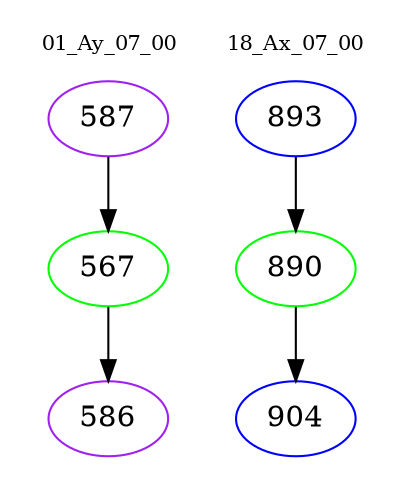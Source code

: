 digraph{
subgraph cluster_0 {
color = white
label = "01_Ay_07_00";
fontsize=10;
T0_587 [label="587", color="purple"]
T0_587 -> T0_567 [color="black"]
T0_567 [label="567", color="green"]
T0_567 -> T0_586 [color="black"]
T0_586 [label="586", color="purple"]
}
subgraph cluster_1 {
color = white
label = "18_Ax_07_00";
fontsize=10;
T1_893 [label="893", color="blue"]
T1_893 -> T1_890 [color="black"]
T1_890 [label="890", color="green"]
T1_890 -> T1_904 [color="black"]
T1_904 [label="904", color="blue"]
}
}
